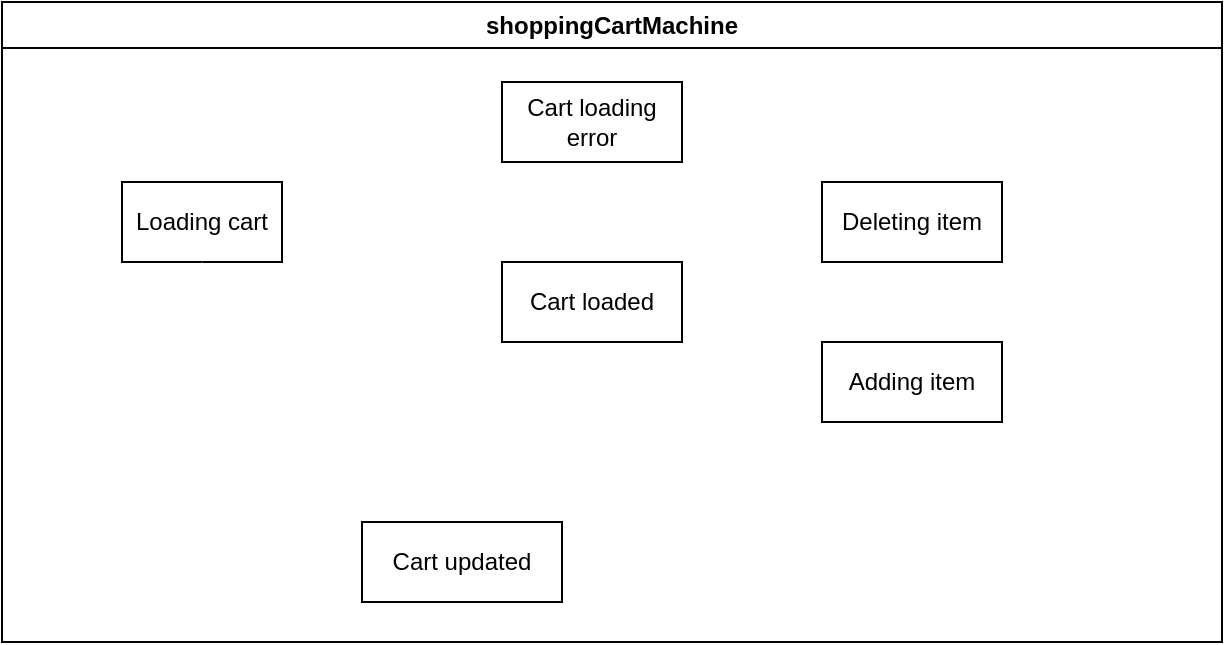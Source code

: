 <mxfile>
    <diagram id="ZVkl6cWusvNLn-Fz6MDI" name="Page-1">
        <mxGraphModel dx="790" dy="377" grid="1" gridSize="10" guides="1" tooltips="1" connect="1" arrows="1" fold="1" page="1" pageScale="1" pageWidth="827" pageHeight="1169" math="0" shadow="0">
            <root>
                <mxCell id="0"/>
                <mxCell id="1" parent="0"/>
                <mxCell id="5" style="edgeStyle=elbowEdgeStyle;html=1;entryX=0;entryY=0.5;entryDx=0;entryDy=0;strokeColor=#FFFFFF;fillColor=#FFFFFF;" edge="1" parent="1" source="2" target="3">
                    <mxGeometry relative="1" as="geometry"/>
                </mxCell>
                <mxCell id="6" style="edgeStyle=elbowEdgeStyle;html=1;entryX=0;entryY=0.5;entryDx=0;entryDy=0;strokeColor=#FFFFFF;fillColor=#FFFFFF;" edge="1" parent="1" source="2" target="4">
                    <mxGeometry relative="1" as="geometry"/>
                </mxCell>
                <mxCell id="2" value="Loading cart" style="rounded=0;whiteSpace=wrap;html=1;" vertex="1" parent="1">
                    <mxGeometry x="150" y="130" width="80" height="40" as="geometry"/>
                </mxCell>
                <mxCell id="3" value="Cart loading error" style="rounded=0;whiteSpace=wrap;html=1;" vertex="1" parent="1">
                    <mxGeometry x="340" y="80" width="90" height="40" as="geometry"/>
                </mxCell>
                <mxCell id="12" style="edgeStyle=elbowEdgeStyle;html=1;entryX=0;entryY=0.5;entryDx=0;entryDy=0;strokeColor=#FFFFFF;fillColor=#FFFFFF;" edge="1" parent="1" source="4" target="10">
                    <mxGeometry relative="1" as="geometry"/>
                </mxCell>
                <mxCell id="13" style="edgeStyle=elbowEdgeStyle;html=1;entryX=0;entryY=0.5;entryDx=0;entryDy=0;exitX=1;exitY=0.25;exitDx=0;exitDy=0;strokeColor=#FFFFFF;fillColor=#FFFFFF;" edge="1" parent="1" source="4" target="11">
                    <mxGeometry relative="1" as="geometry"/>
                </mxCell>
                <mxCell id="4" value="Cart loaded" style="rounded=0;whiteSpace=wrap;html=1;" vertex="1" parent="1">
                    <mxGeometry x="340" y="170" width="90" height="40" as="geometry"/>
                </mxCell>
                <mxCell id="19" style="edgeStyle=elbowEdgeStyle;html=1;entryX=1;entryY=0.75;entryDx=0;entryDy=0;exitX=1;exitY=0.5;exitDx=0;exitDy=0;strokeColor=#FFFFFF;fillColor=#FFFFFF;" edge="1" parent="1" source="11" target="16">
                    <mxGeometry relative="1" as="geometry">
                        <mxPoint x="680" y="270" as="sourcePoint"/>
                        <Array as="points">
                            <mxPoint x="640" y="330"/>
                            <mxPoint x="640" y="220"/>
                        </Array>
                    </mxGeometry>
                </mxCell>
                <mxCell id="17" style="edgeStyle=elbowEdgeStyle;html=1;entryX=1;entryY=0.25;entryDx=0;entryDy=0;startArrow=none;exitX=0.5;exitY=1;exitDx=0;exitDy=0;strokeColor=#FFFFFF;fillColor=#FFFFFF;" edge="1" parent="1" source="10" target="16">
                    <mxGeometry relative="1" as="geometry">
                        <mxPoint x="540" y="260" as="sourcePoint"/>
                        <Array as="points">
                            <mxPoint x="560" y="260"/>
                        </Array>
                    </mxGeometry>
                </mxCell>
                <mxCell id="11" value="Deleting item" style="rounded=0;whiteSpace=wrap;html=1;" vertex="1" parent="1">
                    <mxGeometry x="500" y="130" width="90" height="40" as="geometry"/>
                </mxCell>
                <mxCell id="18" style="edgeStyle=elbowEdgeStyle;html=1;entryX=0.5;entryY=1;entryDx=0;entryDy=0;strokeColor=#FFFFFF;fillColor=#FFFFFF;" edge="1" parent="1" source="16" target="2">
                    <mxGeometry relative="1" as="geometry">
                        <Array as="points">
                            <mxPoint x="190" y="250"/>
                        </Array>
                    </mxGeometry>
                </mxCell>
                <mxCell id="16" value="Cart updated" style="rounded=0;whiteSpace=wrap;html=1;" vertex="1" parent="1">
                    <mxGeometry x="270" y="300" width="100" height="40" as="geometry"/>
                </mxCell>
                <mxCell id="10" value="Adding item" style="rounded=0;whiteSpace=wrap;html=1;" vertex="1" parent="1">
                    <mxGeometry x="500" y="210" width="90" height="40" as="geometry"/>
                </mxCell>
                <mxCell id="23" value="shoppingCartMachine" style="swimlane;whiteSpace=wrap;html=1;" vertex="1" parent="1">
                    <mxGeometry x="90" y="40" width="610" height="320" as="geometry"/>
                </mxCell>
            </root>
        </mxGraphModel>
    </diagram>
</mxfile>